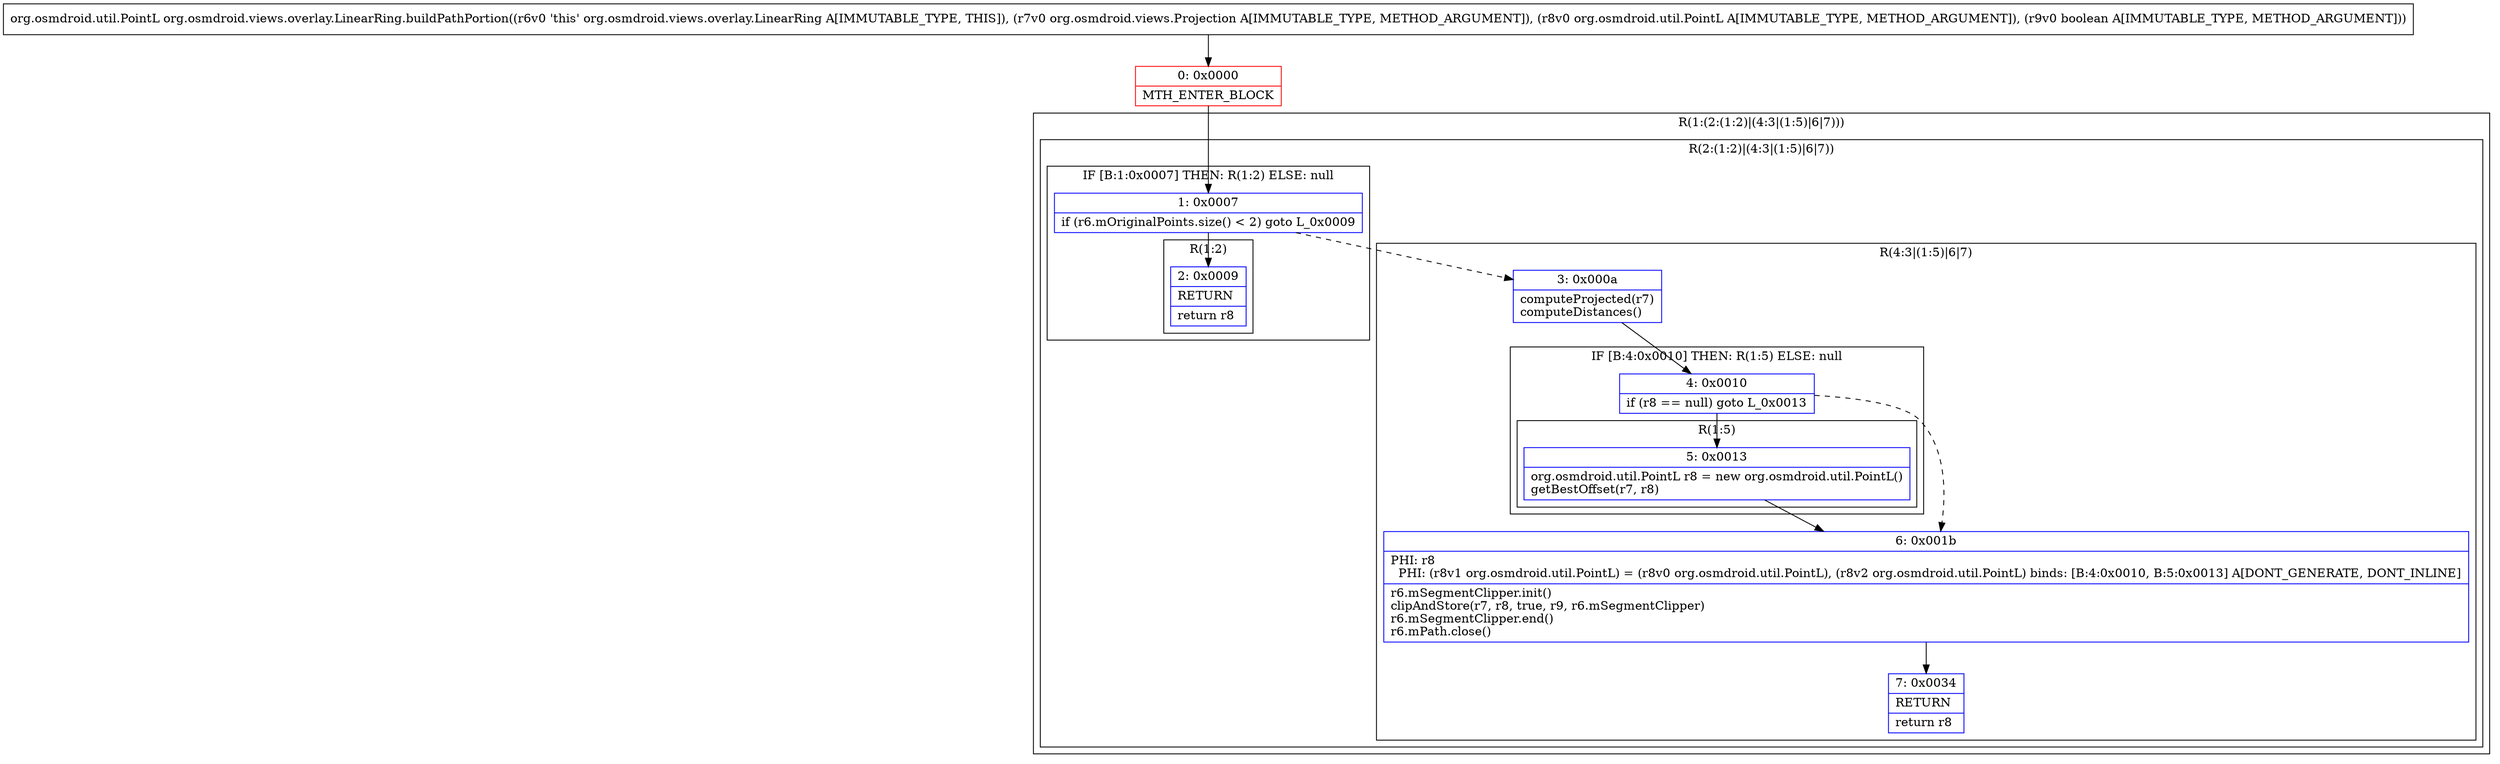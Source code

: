 digraph "CFG fororg.osmdroid.views.overlay.LinearRing.buildPathPortion(Lorg\/osmdroid\/views\/Projection;Lorg\/osmdroid\/util\/PointL;Z)Lorg\/osmdroid\/util\/PointL;" {
subgraph cluster_Region_1163412677 {
label = "R(1:(2:(1:2)|(4:3|(1:5)|6|7)))";
node [shape=record,color=blue];
subgraph cluster_Region_2067461026 {
label = "R(2:(1:2)|(4:3|(1:5)|6|7))";
node [shape=record,color=blue];
subgraph cluster_IfRegion_554741577 {
label = "IF [B:1:0x0007] THEN: R(1:2) ELSE: null";
node [shape=record,color=blue];
Node_1 [shape=record,label="{1\:\ 0x0007|if (r6.mOriginalPoints.size() \< 2) goto L_0x0009\l}"];
subgraph cluster_Region_1975480455 {
label = "R(1:2)";
node [shape=record,color=blue];
Node_2 [shape=record,label="{2\:\ 0x0009|RETURN\l|return r8\l}"];
}
}
subgraph cluster_Region_1925606553 {
label = "R(4:3|(1:5)|6|7)";
node [shape=record,color=blue];
Node_3 [shape=record,label="{3\:\ 0x000a|computeProjected(r7)\lcomputeDistances()\l}"];
subgraph cluster_IfRegion_1590503040 {
label = "IF [B:4:0x0010] THEN: R(1:5) ELSE: null";
node [shape=record,color=blue];
Node_4 [shape=record,label="{4\:\ 0x0010|if (r8 == null) goto L_0x0013\l}"];
subgraph cluster_Region_2055450871 {
label = "R(1:5)";
node [shape=record,color=blue];
Node_5 [shape=record,label="{5\:\ 0x0013|org.osmdroid.util.PointL r8 = new org.osmdroid.util.PointL()\lgetBestOffset(r7, r8)\l}"];
}
}
Node_6 [shape=record,label="{6\:\ 0x001b|PHI: r8 \l  PHI: (r8v1 org.osmdroid.util.PointL) = (r8v0 org.osmdroid.util.PointL), (r8v2 org.osmdroid.util.PointL) binds: [B:4:0x0010, B:5:0x0013] A[DONT_GENERATE, DONT_INLINE]\l|r6.mSegmentClipper.init()\lclipAndStore(r7, r8, true, r9, r6.mSegmentClipper)\lr6.mSegmentClipper.end()\lr6.mPath.close()\l}"];
Node_7 [shape=record,label="{7\:\ 0x0034|RETURN\l|return r8\l}"];
}
}
}
Node_0 [shape=record,color=red,label="{0\:\ 0x0000|MTH_ENTER_BLOCK\l}"];
MethodNode[shape=record,label="{org.osmdroid.util.PointL org.osmdroid.views.overlay.LinearRing.buildPathPortion((r6v0 'this' org.osmdroid.views.overlay.LinearRing A[IMMUTABLE_TYPE, THIS]), (r7v0 org.osmdroid.views.Projection A[IMMUTABLE_TYPE, METHOD_ARGUMENT]), (r8v0 org.osmdroid.util.PointL A[IMMUTABLE_TYPE, METHOD_ARGUMENT]), (r9v0 boolean A[IMMUTABLE_TYPE, METHOD_ARGUMENT])) }"];
MethodNode -> Node_0;
Node_1 -> Node_2;
Node_1 -> Node_3[style=dashed];
Node_3 -> Node_4;
Node_4 -> Node_5;
Node_4 -> Node_6[style=dashed];
Node_5 -> Node_6;
Node_6 -> Node_7;
Node_0 -> Node_1;
}

